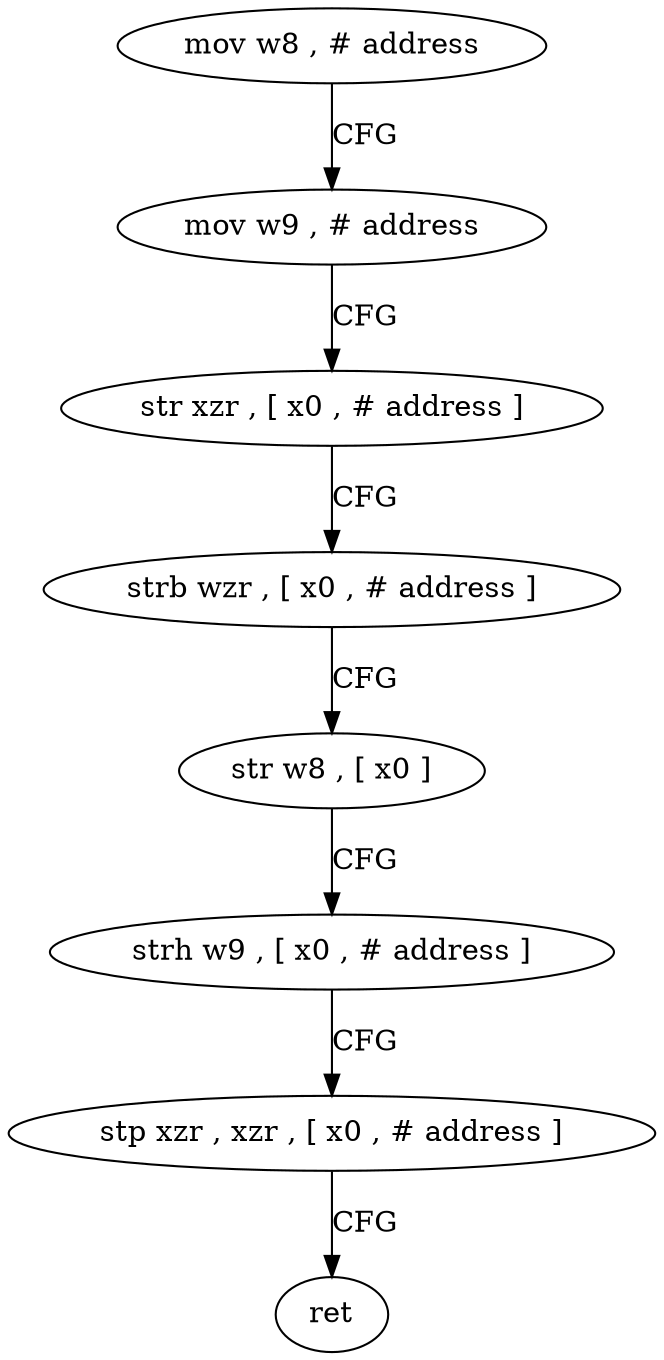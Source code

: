 digraph "func" {
"4203916" [label = "mov w8 , # address" ]
"4203920" [label = "mov w9 , # address" ]
"4203924" [label = "str xzr , [ x0 , # address ]" ]
"4203928" [label = "strb wzr , [ x0 , # address ]" ]
"4203932" [label = "str w8 , [ x0 ]" ]
"4203936" [label = "strh w9 , [ x0 , # address ]" ]
"4203940" [label = "stp xzr , xzr , [ x0 , # address ]" ]
"4203944" [label = "ret" ]
"4203916" -> "4203920" [ label = "CFG" ]
"4203920" -> "4203924" [ label = "CFG" ]
"4203924" -> "4203928" [ label = "CFG" ]
"4203928" -> "4203932" [ label = "CFG" ]
"4203932" -> "4203936" [ label = "CFG" ]
"4203936" -> "4203940" [ label = "CFG" ]
"4203940" -> "4203944" [ label = "CFG" ]
}
